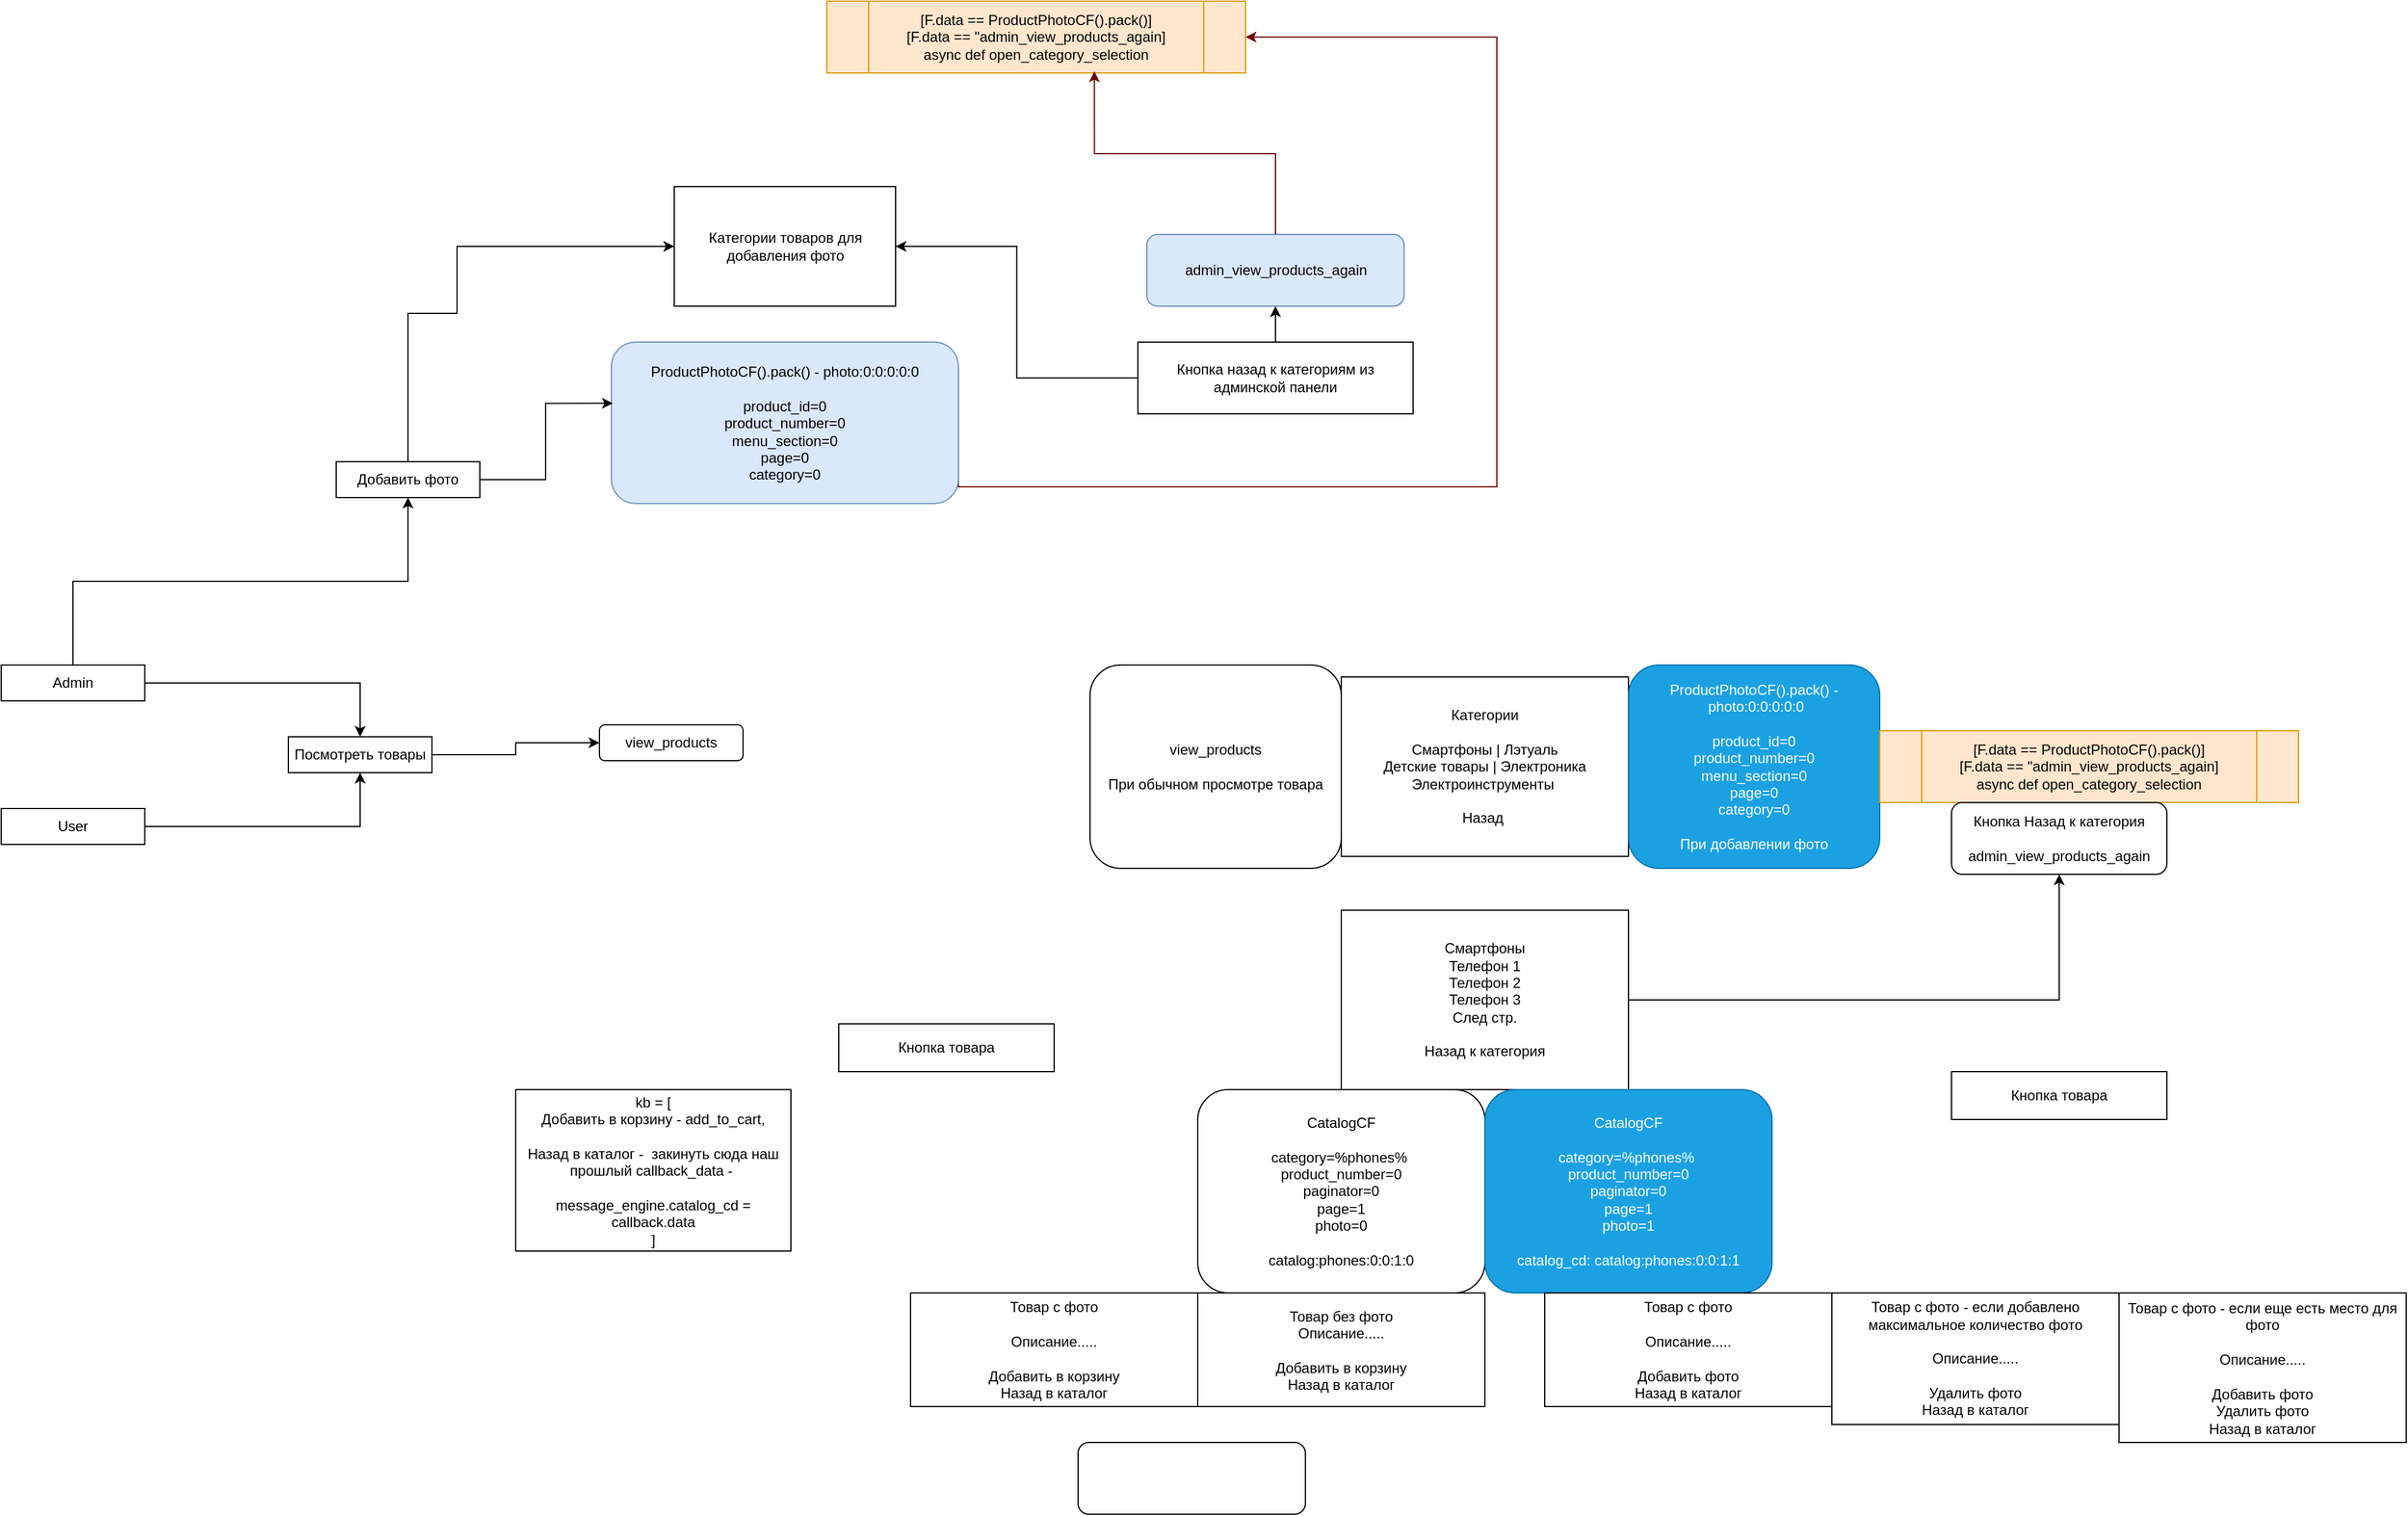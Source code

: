 <mxfile version="24.0.7" type="github">
  <diagram name="Page-1" id="b520641d-4fe3-3701-9064-5fc419738815">
    <mxGraphModel dx="1105" dy="1430" grid="1" gridSize="10" guides="1" tooltips="1" connect="1" arrows="1" fold="1" page="1" pageScale="1" pageWidth="1100" pageHeight="850" background="none" math="0" shadow="0">
      <root>
        <mxCell id="0" />
        <mxCell id="1" parent="0" />
        <mxCell id="ZS3xe6GgBJdOie5ZOIFw-5" style="edgeStyle=orthogonalEdgeStyle;rounded=0;orthogonalLoop=1;jettySize=auto;html=1;entryX=0.5;entryY=0;entryDx=0;entryDy=0;" edge="1" parent="1" source="ZS3xe6GgBJdOie5ZOIFw-1" target="ZS3xe6GgBJdOie5ZOIFw-3">
          <mxGeometry relative="1" as="geometry" />
        </mxCell>
        <mxCell id="ZS3xe6GgBJdOie5ZOIFw-10" style="edgeStyle=orthogonalEdgeStyle;rounded=0;orthogonalLoop=1;jettySize=auto;html=1;exitX=0.5;exitY=0;exitDx=0;exitDy=0;" edge="1" parent="1" source="ZS3xe6GgBJdOie5ZOIFw-1" target="ZS3xe6GgBJdOie5ZOIFw-4">
          <mxGeometry relative="1" as="geometry" />
        </mxCell>
        <mxCell id="ZS3xe6GgBJdOie5ZOIFw-1" value="Admin" style="rounded=0;whiteSpace=wrap;html=1;" vertex="1" parent="1">
          <mxGeometry x="70" y="70" width="120" height="30" as="geometry" />
        </mxCell>
        <mxCell id="ZS3xe6GgBJdOie5ZOIFw-7" style="edgeStyle=orthogonalEdgeStyle;rounded=0;orthogonalLoop=1;jettySize=auto;html=1;exitX=1;exitY=0.5;exitDx=0;exitDy=0;entryX=0.5;entryY=1;entryDx=0;entryDy=0;" edge="1" parent="1" source="ZS3xe6GgBJdOie5ZOIFw-2" target="ZS3xe6GgBJdOie5ZOIFw-3">
          <mxGeometry relative="1" as="geometry" />
        </mxCell>
        <mxCell id="ZS3xe6GgBJdOie5ZOIFw-2" value="User" style="rounded=0;whiteSpace=wrap;html=1;" vertex="1" parent="1">
          <mxGeometry x="70" y="190" width="120" height="30" as="geometry" />
        </mxCell>
        <mxCell id="ZS3xe6GgBJdOie5ZOIFw-14" style="edgeStyle=orthogonalEdgeStyle;rounded=0;orthogonalLoop=1;jettySize=auto;html=1;entryX=0;entryY=0.5;entryDx=0;entryDy=0;" edge="1" parent="1" source="ZS3xe6GgBJdOie5ZOIFw-3" target="ZS3xe6GgBJdOie5ZOIFw-8">
          <mxGeometry relative="1" as="geometry" />
        </mxCell>
        <mxCell id="ZS3xe6GgBJdOie5ZOIFw-3" value="Посмотреть товары" style="rounded=0;whiteSpace=wrap;html=1;" vertex="1" parent="1">
          <mxGeometry x="310" y="130" width="120" height="30" as="geometry" />
        </mxCell>
        <mxCell id="ZS3xe6GgBJdOie5ZOIFw-17" style="edgeStyle=orthogonalEdgeStyle;rounded=0;orthogonalLoop=1;jettySize=auto;html=1;exitX=0.5;exitY=0;exitDx=0;exitDy=0;" edge="1" parent="1" source="ZS3xe6GgBJdOie5ZOIFw-4" target="ZS3xe6GgBJdOie5ZOIFw-16">
          <mxGeometry relative="1" as="geometry">
            <mxPoint x="450" y="-350" as="targetPoint" />
            <Array as="points">
              <mxPoint x="410" y="-224" />
              <mxPoint x="451" y="-224" />
              <mxPoint x="451" y="-280" />
            </Array>
          </mxGeometry>
        </mxCell>
        <mxCell id="ZS3xe6GgBJdOie5ZOIFw-4" value="Добавить фото" style="rounded=0;whiteSpace=wrap;html=1;" vertex="1" parent="1">
          <mxGeometry x="350" y="-100" width="120" height="30" as="geometry" />
        </mxCell>
        <mxCell id="ZS3xe6GgBJdOie5ZOIFw-8" value="view_products" style="rounded=1;whiteSpace=wrap;html=1;" vertex="1" parent="1">
          <mxGeometry x="570" y="120" width="120" height="30" as="geometry" />
        </mxCell>
        <mxCell id="ZS3xe6GgBJdOie5ZOIFw-23" style="edgeStyle=orthogonalEdgeStyle;rounded=0;orthogonalLoop=1;jettySize=auto;html=1;exitX=1;exitY=0.5;exitDx=0;exitDy=0;entryX=1;entryY=0.5;entryDx=0;entryDy=0;fillColor=#a20025;strokeColor=#6F0000;" edge="1" parent="1" source="ZS3xe6GgBJdOie5ZOIFw-11" target="ZS3xe6GgBJdOie5ZOIFw-18">
          <mxGeometry relative="1" as="geometry">
            <mxPoint x="1310" y="-450" as="targetPoint" />
            <Array as="points">
              <mxPoint x="870" y="-79" />
              <mxPoint x="1320" y="-79" />
              <mxPoint x="1320" y="-455" />
            </Array>
          </mxGeometry>
        </mxCell>
        <mxCell id="ZS3xe6GgBJdOie5ZOIFw-11" value="ProductPhotoCF().pack() -&amp;nbsp;photo:0:0:0:0:0&lt;div&gt;&lt;br&gt;&lt;/div&gt;&lt;div&gt;product_id=0&lt;/div&gt;&lt;div&gt;product_number=0&lt;/div&gt;&lt;div&gt;menu_section=0&lt;/div&gt;&lt;div&gt;page=0&lt;/div&gt;&lt;div&gt;category=0&lt;/div&gt;" style="rounded=1;whiteSpace=wrap;html=1;fillColor=#dae8fc;strokeColor=#6c8ebf;" vertex="1" parent="1">
          <mxGeometry x="580" y="-200" width="290" height="135" as="geometry" />
        </mxCell>
        <mxCell id="ZS3xe6GgBJdOie5ZOIFw-13" style="edgeStyle=orthogonalEdgeStyle;rounded=0;orthogonalLoop=1;jettySize=auto;html=1;exitX=1;exitY=0.5;exitDx=0;exitDy=0;entryX=0.004;entryY=0.379;entryDx=0;entryDy=0;entryPerimeter=0;" edge="1" parent="1" source="ZS3xe6GgBJdOie5ZOIFw-4" target="ZS3xe6GgBJdOie5ZOIFw-11">
          <mxGeometry relative="1" as="geometry" />
        </mxCell>
        <mxCell id="ZS3xe6GgBJdOie5ZOIFw-20" style="edgeStyle=orthogonalEdgeStyle;rounded=0;orthogonalLoop=1;jettySize=auto;html=1;entryX=0.5;entryY=1;entryDx=0;entryDy=0;" edge="1" parent="1" source="ZS3xe6GgBJdOie5ZOIFw-15" target="ZS3xe6GgBJdOie5ZOIFw-19">
          <mxGeometry relative="1" as="geometry" />
        </mxCell>
        <mxCell id="ZS3xe6GgBJdOie5ZOIFw-21" style="edgeStyle=orthogonalEdgeStyle;rounded=0;orthogonalLoop=1;jettySize=auto;html=1;exitX=0;exitY=0.5;exitDx=0;exitDy=0;entryX=1;entryY=0.5;entryDx=0;entryDy=0;" edge="1" parent="1" source="ZS3xe6GgBJdOie5ZOIFw-15" target="ZS3xe6GgBJdOie5ZOIFw-16">
          <mxGeometry relative="1" as="geometry" />
        </mxCell>
        <mxCell id="ZS3xe6GgBJdOie5ZOIFw-15" value="Кнопка назад к категориям из админской панели" style="rounded=0;whiteSpace=wrap;html=1;" vertex="1" parent="1">
          <mxGeometry x="1020" y="-200" width="230" height="60" as="geometry" />
        </mxCell>
        <mxCell id="ZS3xe6GgBJdOie5ZOIFw-16" value="Категории товаров для добавления фото" style="rounded=0;whiteSpace=wrap;html=1;" vertex="1" parent="1">
          <mxGeometry x="632.5" y="-330" width="185" height="100" as="geometry" />
        </mxCell>
        <mxCell id="ZS3xe6GgBJdOie5ZOIFw-18" value="&lt;div&gt;[F.data == ProductPhotoCF().pack()]&lt;/div&gt;&lt;div&gt;[F.data == &quot;admin_view_products_again]&lt;/div&gt;async def open_category_selection" style="shape=process;whiteSpace=wrap;html=1;backgroundOutline=1;fillColor=#ffe6cc;strokeColor=#d79b00;" vertex="1" parent="1">
          <mxGeometry x="760" y="-485" width="350" height="60" as="geometry" />
        </mxCell>
        <mxCell id="ZS3xe6GgBJdOie5ZOIFw-19" value="admin_view_products_again" style="rounded=1;whiteSpace=wrap;html=1;fillColor=#dae8fc;strokeColor=#6c8ebf;" vertex="1" parent="1">
          <mxGeometry x="1027.5" y="-290" width="215" height="60" as="geometry" />
        </mxCell>
        <mxCell id="ZS3xe6GgBJdOie5ZOIFw-22" style="edgeStyle=orthogonalEdgeStyle;rounded=0;orthogonalLoop=1;jettySize=auto;html=1;entryX=0.639;entryY=0.977;entryDx=0;entryDy=0;entryPerimeter=0;fillColor=#a20025;strokeColor=#6F0000;" edge="1" parent="1" source="ZS3xe6GgBJdOie5ZOIFw-19" target="ZS3xe6GgBJdOie5ZOIFw-18">
          <mxGeometry relative="1" as="geometry" />
        </mxCell>
        <mxCell id="ZS3xe6GgBJdOie5ZOIFw-24" value="Категории&lt;div&gt;&lt;br&gt;&lt;/div&gt;&lt;div&gt;Смартфоны | Лэтуаль&lt;/div&gt;&lt;div&gt;Детские товары | Электроника&lt;/div&gt;&lt;div&gt;Электроинструменты&amp;nbsp;&lt;/div&gt;&lt;div&gt;&lt;br&gt;&lt;/div&gt;&lt;div&gt;Назад&amp;nbsp;&lt;/div&gt;" style="rounded=0;whiteSpace=wrap;html=1;" vertex="1" parent="1">
          <mxGeometry x="1190" y="80" width="240" height="150" as="geometry" />
        </mxCell>
        <mxCell id="ZS3xe6GgBJdOie5ZOIFw-25" value="ProductPhotoCF().pack() -&amp;nbsp;photo:0:0:0:0:0&lt;div&gt;&lt;br&gt;&lt;/div&gt;&lt;div&gt;product_id=0&lt;/div&gt;&lt;div&gt;product_number=0&lt;/div&gt;&lt;div&gt;menu_section=0&lt;/div&gt;&lt;div&gt;page=0&lt;/div&gt;&lt;div&gt;category=0&lt;/div&gt;&lt;div&gt;&lt;br&gt;&lt;/div&gt;&lt;div&gt;При добавлении фото&lt;/div&gt;" style="rounded=1;whiteSpace=wrap;html=1;fillColor=#1ba1e2;fontColor=#ffffff;strokeColor=#006EAF;" vertex="1" parent="1">
          <mxGeometry x="1430" y="70" width="210" height="170" as="geometry" />
        </mxCell>
        <mxCell id="ZS3xe6GgBJdOie5ZOIFw-26" value="view_products&lt;div&gt;&lt;br&gt;&lt;/div&gt;&lt;div&gt;При обычном просмотре товара&lt;/div&gt;" style="rounded=1;whiteSpace=wrap;html=1;" vertex="1" parent="1">
          <mxGeometry x="980" y="70" width="210" height="170" as="geometry" />
        </mxCell>
        <mxCell id="ZS3xe6GgBJdOie5ZOIFw-30" style="edgeStyle=orthogonalEdgeStyle;rounded=0;orthogonalLoop=1;jettySize=auto;html=1;" edge="1" parent="1" source="ZS3xe6GgBJdOie5ZOIFw-28" target="ZS3xe6GgBJdOie5ZOIFw-31">
          <mxGeometry relative="1" as="geometry">
            <mxPoint x="1570" y="350" as="targetPoint" />
          </mxGeometry>
        </mxCell>
        <mxCell id="ZS3xe6GgBJdOie5ZOIFw-28" value="Смартфоны&lt;div&gt;Телефон 1&lt;/div&gt;&lt;div&gt;Телефон 2&lt;/div&gt;&lt;div&gt;Телефон 3&lt;/div&gt;&lt;div&gt;След стр.&lt;/div&gt;&lt;div&gt;&amp;nbsp;&lt;/div&gt;&lt;div&gt;Назад к категория&lt;/div&gt;" style="rounded=0;whiteSpace=wrap;html=1;" vertex="1" parent="1">
          <mxGeometry x="1190" y="275" width="240" height="150" as="geometry" />
        </mxCell>
        <mxCell id="ZS3xe6GgBJdOie5ZOIFw-29" value="&lt;div&gt;[F.data == ProductPhotoCF().pack()]&lt;/div&gt;&lt;div&gt;[F.data == &quot;admin_view_products_again]&lt;/div&gt;async def open_category_selection" style="shape=process;whiteSpace=wrap;html=1;backgroundOutline=1;fillColor=#ffe6cc;strokeColor=#d79b00;" vertex="1" parent="1">
          <mxGeometry x="1640" y="125" width="350" height="60" as="geometry" />
        </mxCell>
        <mxCell id="ZS3xe6GgBJdOie5ZOIFw-31" value="&lt;div&gt;Кнопка Назад к категория&lt;/div&gt;&lt;div&gt;&lt;br&gt;&lt;/div&gt;admin_view_products_again" style="rounded=1;whiteSpace=wrap;html=1;" vertex="1" parent="1">
          <mxGeometry x="1700" y="185" width="180" height="60" as="geometry" />
        </mxCell>
        <mxCell id="ZS3xe6GgBJdOie5ZOIFw-32" value="CatalogCF&lt;div&gt;&lt;br&gt;&lt;/div&gt;&lt;div&gt;category=%phones%&amp;nbsp;&lt;/div&gt;&lt;div&gt;product_number=0&lt;/div&gt;&lt;div&gt;paginator=0&lt;/div&gt;&lt;div&gt;page=1&lt;/div&gt;&lt;div&gt;photo=0&lt;/div&gt;&lt;div&gt;&lt;br&gt;&lt;/div&gt;&lt;div&gt;catalog:phones:0:0:1:0&lt;br&gt;&lt;/div&gt;" style="rounded=1;whiteSpace=wrap;html=1;" vertex="1" parent="1">
          <mxGeometry x="1070" y="425" width="240" height="170" as="geometry" />
        </mxCell>
        <mxCell id="ZS3xe6GgBJdOie5ZOIFw-33" value="CatalogCF&lt;div&gt;&lt;br&gt;&lt;/div&gt;&lt;div&gt;category=%phones%&amp;nbsp;&lt;/div&gt;&lt;div&gt;product_number=0&lt;/div&gt;&lt;div&gt;paginator=0&lt;/div&gt;&lt;div&gt;page=1&lt;/div&gt;&lt;div&gt;photo=1&lt;/div&gt;&lt;div&gt;&lt;br&gt;&lt;/div&gt;&lt;div&gt;catalog_cd: catalog:phones:0:0:1:1&lt;br&gt;&lt;/div&gt;" style="rounded=1;whiteSpace=wrap;html=1;fillColor=#1ba1e2;fontColor=#ffffff;strokeColor=#006EAF;" vertex="1" parent="1">
          <mxGeometry x="1310" y="425" width="240" height="170" as="geometry" />
        </mxCell>
        <mxCell id="ZS3xe6GgBJdOie5ZOIFw-34" value="Товар без фото&lt;div&gt;Описание.....&lt;/div&gt;&lt;div&gt;&lt;br&gt;&lt;/div&gt;&lt;div&gt;Добавить в корзину&lt;/div&gt;&lt;div&gt;Назад в каталог&lt;/div&gt;" style="rounded=0;whiteSpace=wrap;html=1;" vertex="1" parent="1">
          <mxGeometry x="1070" y="595" width="240" height="95" as="geometry" />
        </mxCell>
        <mxCell id="ZS3xe6GgBJdOie5ZOIFw-35" value="Товар с фото&lt;div&gt;&lt;br&gt;&lt;div&gt;Описание.....&lt;/div&gt;&lt;div&gt;&lt;br&gt;&lt;/div&gt;&lt;div&gt;Добавить в корзину&lt;/div&gt;&lt;div&gt;Назад в каталог&lt;/div&gt;&lt;/div&gt;" style="rounded=0;whiteSpace=wrap;html=1;" vertex="1" parent="1">
          <mxGeometry x="830" y="595" width="240" height="95" as="geometry" />
        </mxCell>
        <mxCell id="ZS3xe6GgBJdOie5ZOIFw-36" value="Товар с фото&lt;div&gt;&lt;br&gt;&lt;div&gt;Описание.....&lt;/div&gt;&lt;div&gt;&lt;br&gt;&lt;/div&gt;&lt;div&gt;Добавить фото&lt;/div&gt;&lt;div&gt;Назад в каталог&lt;/div&gt;&lt;/div&gt;" style="rounded=0;whiteSpace=wrap;html=1;" vertex="1" parent="1">
          <mxGeometry x="1360" y="595" width="240" height="95" as="geometry" />
        </mxCell>
        <mxCell id="ZS3xe6GgBJdOie5ZOIFw-37" value="Товар с фото - если добавлено максимальное количество фото&lt;div&gt;&lt;br&gt;&lt;div&gt;Описание.....&lt;/div&gt;&lt;div&gt;&lt;br&gt;&lt;/div&gt;&lt;div&gt;Удалить фото&lt;/div&gt;&lt;div&gt;Назад в каталог&lt;/div&gt;&lt;/div&gt;" style="rounded=0;whiteSpace=wrap;html=1;" vertex="1" parent="1">
          <mxGeometry x="1600" y="595" width="240" height="110" as="geometry" />
        </mxCell>
        <mxCell id="ZS3xe6GgBJdOie5ZOIFw-38" value="Товар с фото - если еще есть место для фото&lt;div&gt;&lt;br&gt;&lt;div&gt;Описание.....&lt;/div&gt;&lt;div&gt;&lt;br&gt;&lt;/div&gt;&lt;div&gt;Добавить фото&lt;/div&gt;&lt;div&gt;Удалить фото&lt;/div&gt;&lt;div&gt;Назад в каталог&lt;/div&gt;&lt;/div&gt;" style="rounded=0;whiteSpace=wrap;html=1;" vertex="1" parent="1">
          <mxGeometry x="1840" y="595" width="240" height="125" as="geometry" />
        </mxCell>
        <mxCell id="ZS3xe6GgBJdOie5ZOIFw-40" value="" style="rounded=1;whiteSpace=wrap;html=1;" vertex="1" parent="1">
          <mxGeometry x="970" y="720" width="190" height="60" as="geometry" />
        </mxCell>
        <mxCell id="ZS3xe6GgBJdOie5ZOIFw-41" value="Кнопка товара" style="rounded=0;whiteSpace=wrap;html=1;" vertex="1" parent="1">
          <mxGeometry x="770" y="370" width="180" height="40" as="geometry" />
        </mxCell>
        <mxCell id="ZS3xe6GgBJdOie5ZOIFw-42" value="kb = [&lt;div&gt;Добавить в корзину - add_to_cart,&lt;/div&gt;&lt;div&gt;&lt;br&gt;&lt;/div&gt;&lt;div&gt;Назад в каталог -&amp;nbsp; закинуть сюда наш прошлый callback_data -&amp;nbsp;&lt;/div&gt;&lt;div&gt;&lt;br&gt;&lt;/div&gt;&lt;div&gt;message_engine.catalog_cd = callback.data&lt;/div&gt;&lt;div&gt;]&lt;/div&gt;" style="rounded=0;whiteSpace=wrap;html=1;" vertex="1" parent="1">
          <mxGeometry x="500" y="425" width="230" height="135" as="geometry" />
        </mxCell>
        <mxCell id="ZS3xe6GgBJdOie5ZOIFw-43" value="Кнопка товара" style="rounded=0;whiteSpace=wrap;html=1;" vertex="1" parent="1">
          <mxGeometry x="1700" y="410" width="180" height="40" as="geometry" />
        </mxCell>
      </root>
    </mxGraphModel>
  </diagram>
</mxfile>
